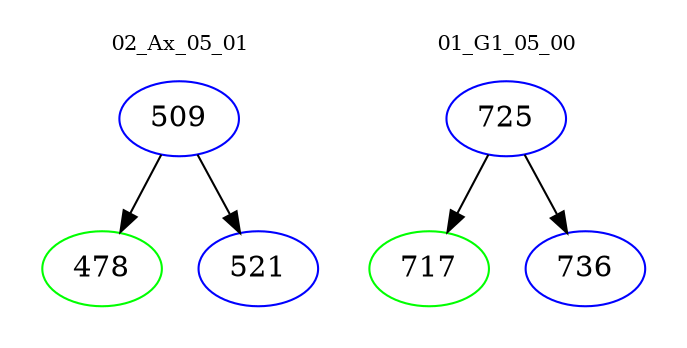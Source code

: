digraph{
subgraph cluster_0 {
color = white
label = "02_Ax_05_01";
fontsize=10;
T0_509 [label="509", color="blue"]
T0_509 -> T0_478 [color="black"]
T0_478 [label="478", color="green"]
T0_509 -> T0_521 [color="black"]
T0_521 [label="521", color="blue"]
}
subgraph cluster_1 {
color = white
label = "01_G1_05_00";
fontsize=10;
T1_725 [label="725", color="blue"]
T1_725 -> T1_717 [color="black"]
T1_717 [label="717", color="green"]
T1_725 -> T1_736 [color="black"]
T1_736 [label="736", color="blue"]
}
}
